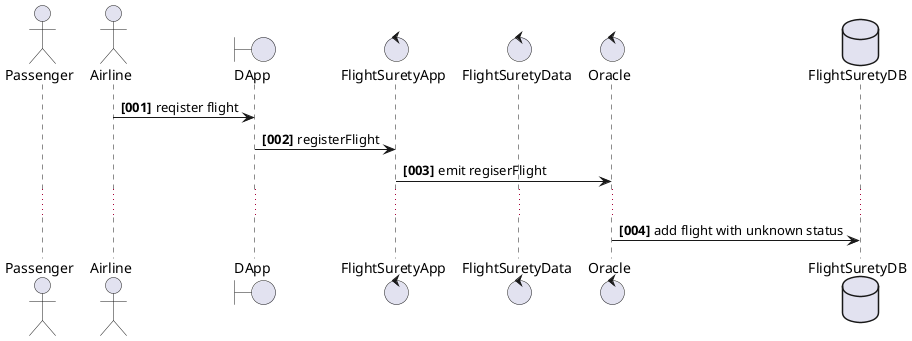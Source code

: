 @startuml
actor Passenger
actor Airline
boundary DApp
control FlightSuretyApp
control FlightSuretyData
control Oracle
database FlightSuretyDB

autonumber "<b>[000]"
Airline -> DApp: reqister flight
DApp -> FlightSuretyApp: registerFlight
FlightSuretyApp -> Oracle : emit regiserFlight
...
Oracle -> FlightSuretyDB : add flight with unknown status
@enduml